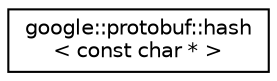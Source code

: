 digraph "类继承关系图"
{
 // LATEX_PDF_SIZE
  edge [fontname="Helvetica",fontsize="10",labelfontname="Helvetica",labelfontsize="10"];
  node [fontname="Helvetica",fontsize="10",shape=record];
  rankdir="LR";
  Node0 [label="google::protobuf::hash\l\< const char * \>",height=0.2,width=0.4,color="black", fillcolor="white", style="filled",URL="$structgoogle_1_1protobuf_1_1hash_3_01const_01char_01_5_01_4.html",tooltip=" "];
}
